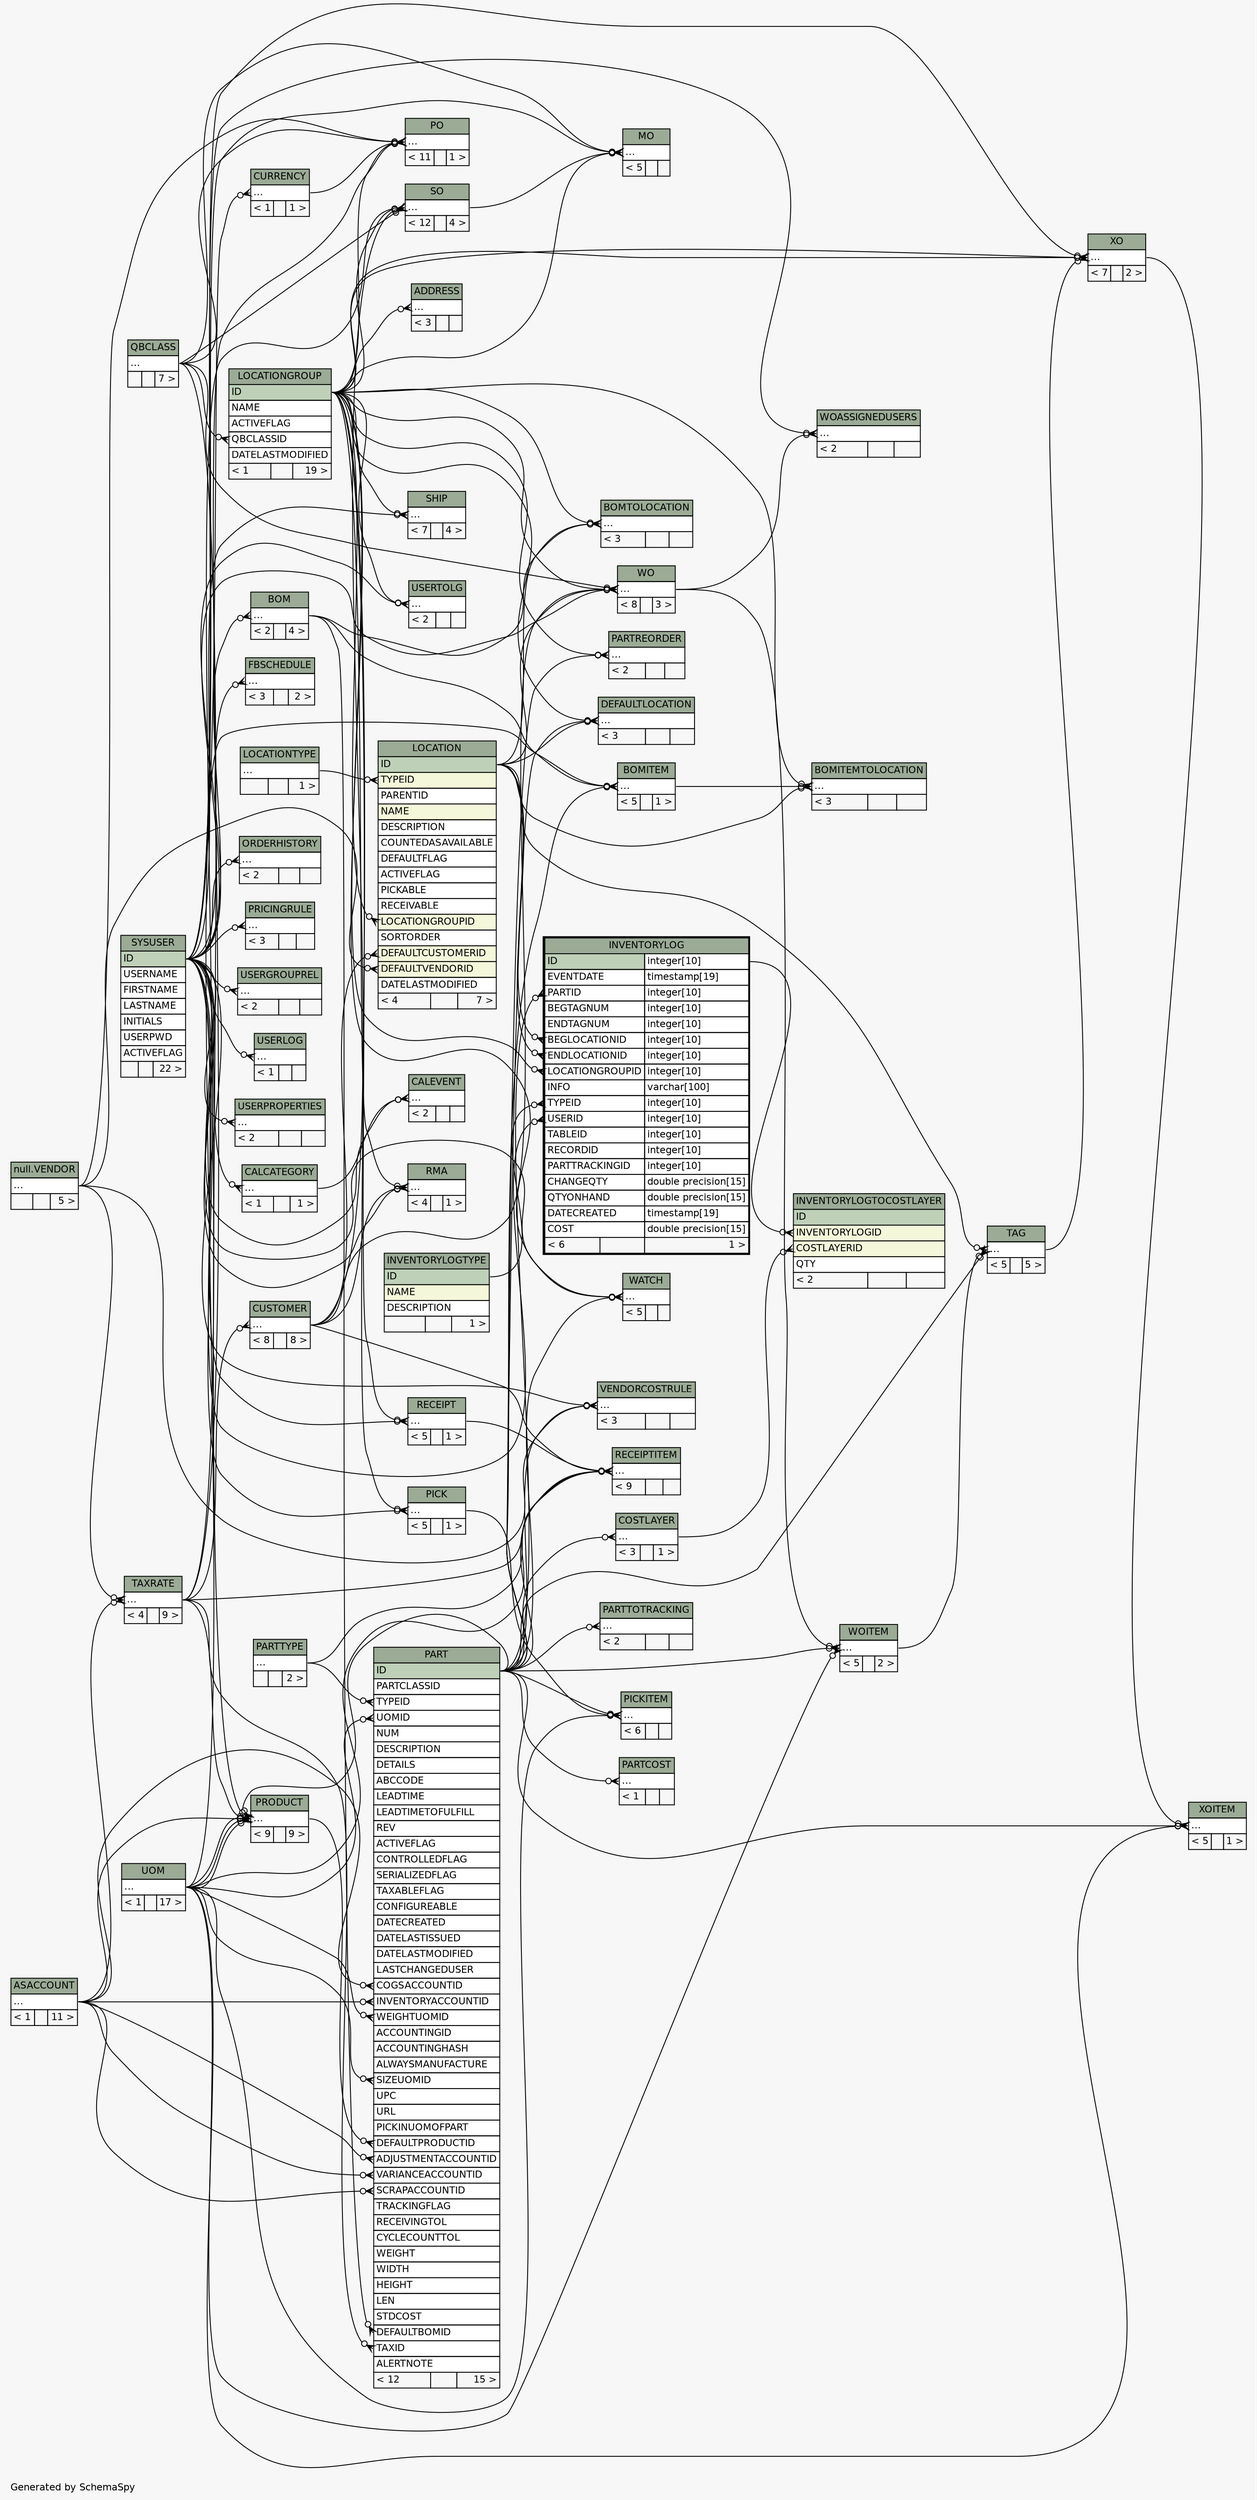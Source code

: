 // dot 2.26.3 on Linux 3.5.0-34-generic
// SchemaSpy rev 590
digraph "twoDegreesRelationshipsDiagram" {
  graph [
    rankdir="RL"
    bgcolor="#f7f7f7"
    label="\nGenerated by SchemaSpy"
    labeljust="l"
    nodesep="0.18"
    ranksep="0.46"
    fontname="Helvetica"
    fontsize="11"
  ];
  node [
    fontname="Helvetica"
    fontsize="11"
    shape="plaintext"
  ];
  edge [
    arrowsize="0.8"
  ];
  "ADDRESS":"elipses":w -> "LOCATIONGROUP":"ID":e [arrowhead=none dir=back arrowtail=crowodot];
  "BOM":"elipses":w -> "SYSUSER":"ID":e [arrowhead=none dir=back arrowtail=crowodot];
  "BOMITEM":"elipses":w -> "BOM":"elipses":e [arrowhead=none dir=back arrowtail=crowodot];
  "BOMITEM":"elipses":w -> "PART":"ID":e [arrowhead=none dir=back arrowtail=crowodot];
  "BOMITEM":"elipses":w -> "UOM":"elipses":e [arrowhead=none dir=back arrowtail=crowodot];
  "BOMITEMTOLOCATION":"elipses":w -> "BOMITEM":"elipses":e [arrowhead=none dir=back arrowtail=crowodot];
  "BOMITEMTOLOCATION":"elipses":w -> "LOCATIONGROUP":"ID":e [arrowhead=none dir=back arrowtail=crowodot];
  "BOMITEMTOLOCATION":"elipses":w -> "LOCATION":"ID":e [arrowhead=none dir=back arrowtail=crowodot];
  "BOMTOLOCATION":"elipses":w -> "BOM":"elipses":e [arrowhead=none dir=back arrowtail=crowodot];
  "BOMTOLOCATION":"elipses":w -> "LOCATIONGROUP":"ID":e [arrowhead=none dir=back arrowtail=crowodot];
  "BOMTOLOCATION":"elipses":w -> "LOCATION":"ID":e [arrowhead=none dir=back arrowtail=crowodot];
  "CALCATEGORY":"elipses":w -> "SYSUSER":"ID":e [arrowhead=none dir=back arrowtail=crowodot];
  "CALEVENT":"elipses":w -> "CALCATEGORY":"elipses":e [arrowhead=none dir=back arrowtail=crowodot];
  "CALEVENT":"elipses":w -> "SYSUSER":"ID":e [arrowhead=none dir=back arrowtail=crowodot];
  "COSTLAYER":"elipses":w -> "PART":"ID":e [arrowhead=none dir=back arrowtail=crowodot];
  "CURRENCY":"elipses":w -> "SYSUSER":"ID":e [arrowhead=none dir=back arrowtail=crowodot];
  "CUSTOMER":"elipses":w -> "TAXRATE":"elipses":e [arrowhead=none dir=back arrowtail=crowodot];
  "DEFAULTLOCATION":"elipses":w -> "LOCATIONGROUP":"ID":e [arrowhead=none dir=back arrowtail=crowodot];
  "DEFAULTLOCATION":"elipses":w -> "LOCATION":"ID":e [arrowhead=none dir=back arrowtail=crowodot];
  "DEFAULTLOCATION":"elipses":w -> "PART":"ID":e [arrowhead=none dir=back arrowtail=crowodot];
  "FBSCHEDULE":"elipses":w -> "SYSUSER":"ID":e [arrowhead=none dir=back arrowtail=crowodot];
  "INVENTORYLOG":"BEGLOCATIONID":w -> "LOCATION":"ID":e [arrowhead=none dir=back arrowtail=crowodot];
  "INVENTORYLOG":"ENDLOCATIONID":w -> "LOCATION":"ID":e [arrowhead=none dir=back arrowtail=crowodot];
  "INVENTORYLOG":"LOCATIONGROUPID":w -> "LOCATIONGROUP":"ID":e [arrowhead=none dir=back arrowtail=crowodot];
  "INVENTORYLOG":"PARTID":w -> "PART":"ID":e [arrowhead=none dir=back arrowtail=crowodot];
  "INVENTORYLOG":"TYPEID":w -> "INVENTORYLOGTYPE":"ID":e [arrowhead=none dir=back arrowtail=crowodot];
  "INVENTORYLOG":"USERID":w -> "SYSUSER":"ID":e [arrowhead=none dir=back arrowtail=crowodot];
  "INVENTORYLOGTOCOSTLAYER":"COSTLAYERID":w -> "COSTLAYER":"elipses":e [arrowhead=none dir=back arrowtail=crowodot];
  "INVENTORYLOGTOCOSTLAYER":"INVENTORYLOGID":w -> "INVENTORYLOG":"ID.type":e [arrowhead=none dir=back arrowtail=crowodot];
  "LOCATION":"DEFAULTCUSTOMERID":w -> "CUSTOMER":"elipses":e [arrowhead=none dir=back arrowtail=crowodot];
  "LOCATION":"DEFAULTVENDORID":w -> "null.VENDOR":"elipses":e [arrowhead=none dir=back arrowtail=crowodot];
  "LOCATION":"LOCATIONGROUPID":w -> "LOCATIONGROUP":"ID":e [arrowhead=none dir=back arrowtail=crowodot];
  "LOCATION":"TYPEID":w -> "LOCATIONTYPE":"elipses":e [arrowhead=none dir=back arrowtail=crowodot];
  "LOCATIONGROUP":"QBCLASSID":w -> "QBCLASS":"elipses":e [arrowhead=none dir=back arrowtail=crowodot];
  "MO":"elipses":w -> "LOCATIONGROUP":"ID":e [arrowhead=none dir=back arrowtail=crowodot];
  "MO":"elipses":w -> "QBCLASS":"elipses":e [arrowhead=none dir=back arrowtail=crowodot];
  "MO":"elipses":w -> "SO":"elipses":e [arrowhead=none dir=back arrowtail=crowodot];
  "MO":"elipses":w -> "SYSUSER":"ID":e [arrowhead=none dir=back arrowtail=crowodot];
  "ORDERHISTORY":"elipses":w -> "SYSUSER":"ID":e [arrowhead=none dir=back arrowtail=crowodot];
  "PART":"ADJUSTMENTACCOUNTID":w -> "ASACCOUNT":"elipses":e [arrowhead=none dir=back arrowtail=crowodot];
  "PART":"COGSACCOUNTID":w -> "ASACCOUNT":"elipses":e [arrowhead=none dir=back arrowtail=crowodot];
  "PART":"DEFAULTBOMID":w -> "BOM":"elipses":e [arrowhead=none dir=back arrowtail=crowodot];
  "PART":"DEFAULTPRODUCTID":w -> "PRODUCT":"elipses":e [arrowhead=none dir=back arrowtail=crowodot];
  "PART":"INVENTORYACCOUNTID":w -> "ASACCOUNT":"elipses":e [arrowhead=none dir=back arrowtail=crowodot];
  "PART":"SCRAPACCOUNTID":w -> "ASACCOUNT":"elipses":e [arrowhead=none dir=back arrowtail=crowodot];
  "PART":"SIZEUOMID":w -> "UOM":"elipses":e [arrowhead=none dir=back arrowtail=crowodot];
  "PART":"TAXID":w -> "TAXRATE":"elipses":e [arrowhead=none dir=back arrowtail=crowodot];
  "PART":"TYPEID":w -> "PARTTYPE":"elipses":e [arrowhead=none dir=back arrowtail=crowodot];
  "PART":"UOMID":w -> "UOM":"elipses":e [arrowhead=none dir=back arrowtail=crowodot];
  "PART":"VARIANCEACCOUNTID":w -> "ASACCOUNT":"elipses":e [arrowhead=none dir=back arrowtail=crowodot];
  "PART":"WEIGHTUOMID":w -> "UOM":"elipses":e [arrowhead=none dir=back arrowtail=crowodot];
  "PARTCOST":"elipses":w -> "PART":"ID":e [arrowhead=none dir=back arrowtail=crowodot];
  "PARTREORDER":"elipses":w -> "LOCATIONGROUP":"ID":e [arrowhead=none dir=back arrowtail=crowodot];
  "PARTREORDER":"elipses":w -> "PART":"ID":e [arrowhead=none dir=back arrowtail=crowodot];
  "PARTTOTRACKING":"elipses":w -> "PART":"ID":e [arrowhead=none dir=back arrowtail=crowodot];
  "PICK":"elipses":w -> "LOCATIONGROUP":"ID":e [arrowhead=none dir=back arrowtail=crowodot];
  "PICK":"elipses":w -> "SYSUSER":"ID":e [arrowhead=none dir=back arrowtail=crowodot];
  "PICKITEM":"elipses":w -> "PART":"ID":e [arrowhead=none dir=back arrowtail=crowodot];
  "PICKITEM":"elipses":w -> "PICK":"elipses":e [arrowhead=none dir=back arrowtail=crowodot];
  "PICKITEM":"elipses":w -> "UOM":"elipses":e [arrowhead=none dir=back arrowtail=crowodot];
  "PO":"elipses":w -> "CURRENCY":"elipses":e [arrowhead=none dir=back arrowtail=crowodot];
  "PO":"elipses":w -> "LOCATIONGROUP":"ID":e [arrowhead=none dir=back arrowtail=crowodot];
  "PO":"elipses":w -> "QBCLASS":"elipses":e [arrowhead=none dir=back arrowtail=crowodot];
  "PO":"elipses":w -> "TAXRATE":"elipses":e [arrowhead=none dir=back arrowtail=crowodot];
  "PO":"elipses":w -> "null.VENDOR":"elipses":e [arrowhead=none dir=back arrowtail=crowodot];
  "PRICINGRULE":"elipses":w -> "SYSUSER":"ID":e [arrowhead=none dir=back arrowtail=crowodot];
  "PRODUCT":"elipses":w -> "ASACCOUNT":"elipses":e [arrowhead=none dir=back arrowtail=crowodot];
  "PRODUCT":"elipses":w -> "PART":"ID":e [arrowhead=none dir=back arrowtail=crowodot];
  "PRODUCT":"elipses":w -> "QBCLASS":"elipses":e [arrowhead=none dir=back arrowtail=crowodot];
  "PRODUCT":"elipses":w -> "UOM":"elipses":e [arrowhead=none dir=back arrowtail=crowodot];
  "PRODUCT":"elipses":w -> "TAXRATE":"elipses":e [arrowhead=none dir=back arrowtail=crowodot];
  "PRODUCT":"elipses":w -> "UOM":"elipses":e [arrowhead=none dir=back arrowtail=crowodot];
  "PRODUCT":"elipses":w -> "UOM":"elipses":e [arrowhead=none dir=back arrowtail=crowodot];
  "RECEIPT":"elipses":w -> "LOCATIONGROUP":"ID":e [arrowhead=none dir=back arrowtail=crowodot];
  "RECEIPT":"elipses":w -> "SYSUSER":"ID":e [arrowhead=none dir=back arrowtail=crowodot];
  "RECEIPTITEM":"elipses":w -> "CUSTOMER":"elipses":e [arrowhead=none dir=back arrowtail=crowodot];
  "RECEIPTITEM":"elipses":w -> "PART":"ID":e [arrowhead=none dir=back arrowtail=crowodot];
  "RECEIPTITEM":"elipses":w -> "PARTTYPE":"elipses":e [arrowhead=none dir=back arrowtail=crowodot];
  "RECEIPTITEM":"elipses":w -> "RECEIPT":"elipses":e [arrowhead=none dir=back arrowtail=crowodot];
  "RECEIPTITEM":"elipses":w -> "TAXRATE":"elipses":e [arrowhead=none dir=back arrowtail=crowodot];
  "RECEIPTITEM":"elipses":w -> "UOM":"elipses":e [arrowhead=none dir=back arrowtail=crowodot];
  "RMA":"elipses":w -> "CUSTOMER":"elipses":e [arrowhead=none dir=back arrowtail=crowodot];
  "RMA":"elipses":w -> "LOCATIONGROUP":"ID":e [arrowhead=none dir=back arrowtail=crowodot];
  "RMA":"elipses":w -> "SYSUSER":"ID":e [arrowhead=none dir=back arrowtail=crowodot];
  "SHIP":"elipses":w -> "LOCATIONGROUP":"ID":e [arrowhead=none dir=back arrowtail=crowodot];
  "SHIP":"elipses":w -> "SYSUSER":"ID":e [arrowhead=none dir=back arrowtail=crowodot];
  "SO":"elipses":w -> "CUSTOMER":"elipses":e [arrowhead=none dir=back arrowtail=crowodot];
  "SO":"elipses":w -> "LOCATIONGROUP":"ID":e [arrowhead=none dir=back arrowtail=crowodot];
  "SO":"elipses":w -> "QBCLASS":"elipses":e [arrowhead=none dir=back arrowtail=crowodot];
  "SO":"elipses":w -> "TAXRATE":"elipses":e [arrowhead=none dir=back arrowtail=crowodot];
  "TAG":"elipses":w -> "LOCATION":"ID":e [arrowhead=none dir=back arrowtail=crowodot];
  "TAG":"elipses":w -> "PART":"ID":e [arrowhead=none dir=back arrowtail=crowodot];
  "TAG":"elipses":w -> "WOITEM":"elipses":e [arrowhead=none dir=back arrowtail=crowodot];
  "TAXRATE":"elipses":w -> "ASACCOUNT":"elipses":e [arrowhead=none dir=back arrowtail=crowodot];
  "TAXRATE":"elipses":w -> "null.VENDOR":"elipses":e [arrowhead=none dir=back arrowtail=crowodot];
  "USERGROUPREL":"elipses":w -> "SYSUSER":"ID":e [arrowhead=none dir=back arrowtail=crowodot];
  "USERLOG":"elipses":w -> "SYSUSER":"ID":e [arrowhead=none dir=back arrowtail=crowodot];
  "USERPROPERTIES":"elipses":w -> "SYSUSER":"ID":e [arrowhead=none dir=back arrowtail=crowodot];
  "USERTOLG":"elipses":w -> "LOCATIONGROUP":"ID":e [arrowhead=none dir=back arrowtail=crowodot];
  "USERTOLG":"elipses":w -> "SYSUSER":"ID":e [arrowhead=none dir=back arrowtail=crowodot];
  "VENDORCOSTRULE":"elipses":w -> "PART":"ID":e [arrowhead=none dir=back arrowtail=crowodot];
  "VENDORCOSTRULE":"elipses":w -> "SYSUSER":"ID":e [arrowhead=none dir=back arrowtail=crowodot];
  "VENDORCOSTRULE":"elipses":w -> "null.VENDOR":"elipses":e [arrowhead=none dir=back arrowtail=crowodot];
  "WATCH":"elipses":w -> "PART":"ID":e [arrowhead=none dir=back arrowtail=crowodot];
  "WATCH":"elipses":w -> "LOCATIONGROUP":"ID":e [arrowhead=none dir=back arrowtail=crowodot];
  "WATCH":"elipses":w -> "SYSUSER":"ID":e [arrowhead=none dir=back arrowtail=crowodot];
  "WO":"elipses":w -> "CUSTOMER":"elipses":e [arrowhead=none dir=back arrowtail=crowodot];
  "WO":"elipses":w -> "LOCATIONGROUP":"ID":e [arrowhead=none dir=back arrowtail=crowodot];
  "WO":"elipses":w -> "LOCATION":"ID":e [arrowhead=none dir=back arrowtail=crowodot];
  "WO":"elipses":w -> "QBCLASS":"elipses":e [arrowhead=none dir=back arrowtail=crowodot];
  "WO":"elipses":w -> "SYSUSER":"ID":e [arrowhead=none dir=back arrowtail=crowodot];
  "WOASSIGNEDUSERS":"elipses":w -> "SYSUSER":"ID":e [arrowhead=none dir=back arrowtail=crowodot];
  "WOASSIGNEDUSERS":"elipses":w -> "WO":"elipses":e [arrowhead=none dir=back arrowtail=crowodot];
  "WOITEM":"elipses":w -> "PART":"ID":e [arrowhead=none dir=back arrowtail=crowodot];
  "WOITEM":"elipses":w -> "UOM":"elipses":e [arrowhead=none dir=back arrowtail=crowodot];
  "WOITEM":"elipses":w -> "WO":"elipses":e [arrowhead=none dir=back arrowtail=crowodot];
  "XO":"elipses":w -> "LOCATIONGROUP":"ID":e [arrowhead=none dir=back arrowtail=crowodot];
  "XO":"elipses":w -> "TAG":"elipses":e [arrowhead=none dir=back arrowtail=crowodot];
  "XO":"elipses":w -> "LOCATIONGROUP":"ID":e [arrowhead=none dir=back arrowtail=crowodot];
  "XO":"elipses":w -> "SYSUSER":"ID":e [arrowhead=none dir=back arrowtail=crowodot];
  "XOITEM":"elipses":w -> "PART":"ID":e [arrowhead=none dir=back arrowtail=crowodot];
  "XOITEM":"elipses":w -> "UOM":"elipses":e [arrowhead=none dir=back arrowtail=crowodot];
  "XOITEM":"elipses":w -> "XO":"elipses":e [arrowhead=none dir=back arrowtail=crowodot];
  "ADDRESS" [
    label=<
    <TABLE BORDER="0" CELLBORDER="1" CELLSPACING="0" BGCOLOR="#ffffff">
      <TR><TD COLSPAN="3" BGCOLOR="#9bab96" ALIGN="CENTER">ADDRESS</TD></TR>
      <TR><TD PORT="elipses" COLSPAN="3" ALIGN="LEFT">...</TD></TR>
      <TR><TD ALIGN="LEFT" BGCOLOR="#f7f7f7">&lt; 3</TD><TD ALIGN="RIGHT" BGCOLOR="#f7f7f7">  </TD><TD ALIGN="RIGHT" BGCOLOR="#f7f7f7">  </TD></TR>
    </TABLE>>
    URL="ADDRESS.html"
    tooltip="ADDRESS"
  ];
  "ASACCOUNT" [
    label=<
    <TABLE BORDER="0" CELLBORDER="1" CELLSPACING="0" BGCOLOR="#ffffff">
      <TR><TD COLSPAN="3" BGCOLOR="#9bab96" ALIGN="CENTER">ASACCOUNT</TD></TR>
      <TR><TD PORT="elipses" COLSPAN="3" ALIGN="LEFT">...</TD></TR>
      <TR><TD ALIGN="LEFT" BGCOLOR="#f7f7f7">&lt; 1</TD><TD ALIGN="RIGHT" BGCOLOR="#f7f7f7">  </TD><TD ALIGN="RIGHT" BGCOLOR="#f7f7f7">11 &gt;</TD></TR>
    </TABLE>>
    URL="ASACCOUNT.html"
    tooltip="ASACCOUNT"
  ];
  "BOM" [
    label=<
    <TABLE BORDER="0" CELLBORDER="1" CELLSPACING="0" BGCOLOR="#ffffff">
      <TR><TD COLSPAN="3" BGCOLOR="#9bab96" ALIGN="CENTER">BOM</TD></TR>
      <TR><TD PORT="elipses" COLSPAN="3" ALIGN="LEFT">...</TD></TR>
      <TR><TD ALIGN="LEFT" BGCOLOR="#f7f7f7">&lt; 2</TD><TD ALIGN="RIGHT" BGCOLOR="#f7f7f7">  </TD><TD ALIGN="RIGHT" BGCOLOR="#f7f7f7">4 &gt;</TD></TR>
    </TABLE>>
    URL="BOM.html"
    tooltip="BOM"
  ];
  "BOMITEM" [
    label=<
    <TABLE BORDER="0" CELLBORDER="1" CELLSPACING="0" BGCOLOR="#ffffff">
      <TR><TD COLSPAN="3" BGCOLOR="#9bab96" ALIGN="CENTER">BOMITEM</TD></TR>
      <TR><TD PORT="elipses" COLSPAN="3" ALIGN="LEFT">...</TD></TR>
      <TR><TD ALIGN="LEFT" BGCOLOR="#f7f7f7">&lt; 5</TD><TD ALIGN="RIGHT" BGCOLOR="#f7f7f7">  </TD><TD ALIGN="RIGHT" BGCOLOR="#f7f7f7">1 &gt;</TD></TR>
    </TABLE>>
    URL="BOMITEM.html"
    tooltip="BOMITEM"
  ];
  "BOMITEMTOLOCATION" [
    label=<
    <TABLE BORDER="0" CELLBORDER="1" CELLSPACING="0" BGCOLOR="#ffffff">
      <TR><TD COLSPAN="3" BGCOLOR="#9bab96" ALIGN="CENTER">BOMITEMTOLOCATION</TD></TR>
      <TR><TD PORT="elipses" COLSPAN="3" ALIGN="LEFT">...</TD></TR>
      <TR><TD ALIGN="LEFT" BGCOLOR="#f7f7f7">&lt; 3</TD><TD ALIGN="RIGHT" BGCOLOR="#f7f7f7">  </TD><TD ALIGN="RIGHT" BGCOLOR="#f7f7f7">  </TD></TR>
    </TABLE>>
    URL="BOMITEMTOLOCATION.html"
    tooltip="BOMITEMTOLOCATION"
  ];
  "BOMTOLOCATION" [
    label=<
    <TABLE BORDER="0" CELLBORDER="1" CELLSPACING="0" BGCOLOR="#ffffff">
      <TR><TD COLSPAN="3" BGCOLOR="#9bab96" ALIGN="CENTER">BOMTOLOCATION</TD></TR>
      <TR><TD PORT="elipses" COLSPAN="3" ALIGN="LEFT">...</TD></TR>
      <TR><TD ALIGN="LEFT" BGCOLOR="#f7f7f7">&lt; 3</TD><TD ALIGN="RIGHT" BGCOLOR="#f7f7f7">  </TD><TD ALIGN="RIGHT" BGCOLOR="#f7f7f7">  </TD></TR>
    </TABLE>>
    URL="BOMTOLOCATION.html"
    tooltip="BOMTOLOCATION"
  ];
  "CALCATEGORY" [
    label=<
    <TABLE BORDER="0" CELLBORDER="1" CELLSPACING="0" BGCOLOR="#ffffff">
      <TR><TD COLSPAN="3" BGCOLOR="#9bab96" ALIGN="CENTER">CALCATEGORY</TD></TR>
      <TR><TD PORT="elipses" COLSPAN="3" ALIGN="LEFT">...</TD></TR>
      <TR><TD ALIGN="LEFT" BGCOLOR="#f7f7f7">&lt; 1</TD><TD ALIGN="RIGHT" BGCOLOR="#f7f7f7">  </TD><TD ALIGN="RIGHT" BGCOLOR="#f7f7f7">1 &gt;</TD></TR>
    </TABLE>>
    URL="CALCATEGORY.html"
    tooltip="CALCATEGORY"
  ];
  "CALEVENT" [
    label=<
    <TABLE BORDER="0" CELLBORDER="1" CELLSPACING="0" BGCOLOR="#ffffff">
      <TR><TD COLSPAN="3" BGCOLOR="#9bab96" ALIGN="CENTER">CALEVENT</TD></TR>
      <TR><TD PORT="elipses" COLSPAN="3" ALIGN="LEFT">...</TD></TR>
      <TR><TD ALIGN="LEFT" BGCOLOR="#f7f7f7">&lt; 2</TD><TD ALIGN="RIGHT" BGCOLOR="#f7f7f7">  </TD><TD ALIGN="RIGHT" BGCOLOR="#f7f7f7">  </TD></TR>
    </TABLE>>
    URL="CALEVENT.html"
    tooltip="CALEVENT"
  ];
  "COSTLAYER" [
    label=<
    <TABLE BORDER="0" CELLBORDER="1" CELLSPACING="0" BGCOLOR="#ffffff">
      <TR><TD COLSPAN="3" BGCOLOR="#9bab96" ALIGN="CENTER">COSTLAYER</TD></TR>
      <TR><TD PORT="elipses" COLSPAN="3" ALIGN="LEFT">...</TD></TR>
      <TR><TD ALIGN="LEFT" BGCOLOR="#f7f7f7">&lt; 3</TD><TD ALIGN="RIGHT" BGCOLOR="#f7f7f7">  </TD><TD ALIGN="RIGHT" BGCOLOR="#f7f7f7">1 &gt;</TD></TR>
    </TABLE>>
    URL="COSTLAYER.html"
    tooltip="COSTLAYER"
  ];
  "CURRENCY" [
    label=<
    <TABLE BORDER="0" CELLBORDER="1" CELLSPACING="0" BGCOLOR="#ffffff">
      <TR><TD COLSPAN="3" BGCOLOR="#9bab96" ALIGN="CENTER">CURRENCY</TD></TR>
      <TR><TD PORT="elipses" COLSPAN="3" ALIGN="LEFT">...</TD></TR>
      <TR><TD ALIGN="LEFT" BGCOLOR="#f7f7f7">&lt; 1</TD><TD ALIGN="RIGHT" BGCOLOR="#f7f7f7">  </TD><TD ALIGN="RIGHT" BGCOLOR="#f7f7f7">1 &gt;</TD></TR>
    </TABLE>>
    URL="CURRENCY.html"
    tooltip="CURRENCY"
  ];
  "CUSTOMER" [
    label=<
    <TABLE BORDER="0" CELLBORDER="1" CELLSPACING="0" BGCOLOR="#ffffff">
      <TR><TD COLSPAN="3" BGCOLOR="#9bab96" ALIGN="CENTER">CUSTOMER</TD></TR>
      <TR><TD PORT="elipses" COLSPAN="3" ALIGN="LEFT">...</TD></TR>
      <TR><TD ALIGN="LEFT" BGCOLOR="#f7f7f7">&lt; 8</TD><TD ALIGN="RIGHT" BGCOLOR="#f7f7f7">  </TD><TD ALIGN="RIGHT" BGCOLOR="#f7f7f7">8 &gt;</TD></TR>
    </TABLE>>
    URL="CUSTOMER.html"
    tooltip="CUSTOMER"
  ];
  "DEFAULTLOCATION" [
    label=<
    <TABLE BORDER="0" CELLBORDER="1" CELLSPACING="0" BGCOLOR="#ffffff">
      <TR><TD COLSPAN="3" BGCOLOR="#9bab96" ALIGN="CENTER">DEFAULTLOCATION</TD></TR>
      <TR><TD PORT="elipses" COLSPAN="3" ALIGN="LEFT">...</TD></TR>
      <TR><TD ALIGN="LEFT" BGCOLOR="#f7f7f7">&lt; 3</TD><TD ALIGN="RIGHT" BGCOLOR="#f7f7f7">  </TD><TD ALIGN="RIGHT" BGCOLOR="#f7f7f7">  </TD></TR>
    </TABLE>>
    URL="DEFAULTLOCATION.html"
    tooltip="DEFAULTLOCATION"
  ];
  "FBSCHEDULE" [
    label=<
    <TABLE BORDER="0" CELLBORDER="1" CELLSPACING="0" BGCOLOR="#ffffff">
      <TR><TD COLSPAN="3" BGCOLOR="#9bab96" ALIGN="CENTER">FBSCHEDULE</TD></TR>
      <TR><TD PORT="elipses" COLSPAN="3" ALIGN="LEFT">...</TD></TR>
      <TR><TD ALIGN="LEFT" BGCOLOR="#f7f7f7">&lt; 3</TD><TD ALIGN="RIGHT" BGCOLOR="#f7f7f7">  </TD><TD ALIGN="RIGHT" BGCOLOR="#f7f7f7">2 &gt;</TD></TR>
    </TABLE>>
    URL="FBSCHEDULE.html"
    tooltip="FBSCHEDULE"
  ];
  "INVENTORYLOG" [
    label=<
    <TABLE BORDER="2" CELLBORDER="1" CELLSPACING="0" BGCOLOR="#ffffff">
      <TR><TD COLSPAN="3" BGCOLOR="#9bab96" ALIGN="CENTER">INVENTORYLOG</TD></TR>
      <TR><TD PORT="ID" COLSPAN="2" BGCOLOR="#bed1b8" ALIGN="LEFT">ID</TD><TD PORT="ID.type" ALIGN="LEFT">integer[10]</TD></TR>
      <TR><TD PORT="EVENTDATE" COLSPAN="2" ALIGN="LEFT">EVENTDATE</TD><TD PORT="EVENTDATE.type" ALIGN="LEFT">timestamp[19]</TD></TR>
      <TR><TD PORT="PARTID" COLSPAN="2" ALIGN="LEFT">PARTID</TD><TD PORT="PARTID.type" ALIGN="LEFT">integer[10]</TD></TR>
      <TR><TD PORT="BEGTAGNUM" COLSPAN="2" ALIGN="LEFT">BEGTAGNUM</TD><TD PORT="BEGTAGNUM.type" ALIGN="LEFT">integer[10]</TD></TR>
      <TR><TD PORT="ENDTAGNUM" COLSPAN="2" ALIGN="LEFT">ENDTAGNUM</TD><TD PORT="ENDTAGNUM.type" ALIGN="LEFT">integer[10]</TD></TR>
      <TR><TD PORT="BEGLOCATIONID" COLSPAN="2" ALIGN="LEFT">BEGLOCATIONID</TD><TD PORT="BEGLOCATIONID.type" ALIGN="LEFT">integer[10]</TD></TR>
      <TR><TD PORT="ENDLOCATIONID" COLSPAN="2" ALIGN="LEFT">ENDLOCATIONID</TD><TD PORT="ENDLOCATIONID.type" ALIGN="LEFT">integer[10]</TD></TR>
      <TR><TD PORT="LOCATIONGROUPID" COLSPAN="2" ALIGN="LEFT">LOCATIONGROUPID</TD><TD PORT="LOCATIONGROUPID.type" ALIGN="LEFT">integer[10]</TD></TR>
      <TR><TD PORT="INFO" COLSPAN="2" ALIGN="LEFT">INFO</TD><TD PORT="INFO.type" ALIGN="LEFT">varchar[100]</TD></TR>
      <TR><TD PORT="TYPEID" COLSPAN="2" ALIGN="LEFT">TYPEID</TD><TD PORT="TYPEID.type" ALIGN="LEFT">integer[10]</TD></TR>
      <TR><TD PORT="USERID" COLSPAN="2" ALIGN="LEFT">USERID</TD><TD PORT="USERID.type" ALIGN="LEFT">integer[10]</TD></TR>
      <TR><TD PORT="TABLEID" COLSPAN="2" ALIGN="LEFT">TABLEID</TD><TD PORT="TABLEID.type" ALIGN="LEFT">integer[10]</TD></TR>
      <TR><TD PORT="RECORDID" COLSPAN="2" ALIGN="LEFT">RECORDID</TD><TD PORT="RECORDID.type" ALIGN="LEFT">integer[10]</TD></TR>
      <TR><TD PORT="PARTTRACKINGID" COLSPAN="2" ALIGN="LEFT">PARTTRACKINGID</TD><TD PORT="PARTTRACKINGID.type" ALIGN="LEFT">integer[10]</TD></TR>
      <TR><TD PORT="CHANGEQTY" COLSPAN="2" ALIGN="LEFT">CHANGEQTY</TD><TD PORT="CHANGEQTY.type" ALIGN="LEFT">double precision[15]</TD></TR>
      <TR><TD PORT="QTYONHAND" COLSPAN="2" ALIGN="LEFT">QTYONHAND</TD><TD PORT="QTYONHAND.type" ALIGN="LEFT">double precision[15]</TD></TR>
      <TR><TD PORT="DATECREATED" COLSPAN="2" ALIGN="LEFT">DATECREATED</TD><TD PORT="DATECREATED.type" ALIGN="LEFT">timestamp[19]</TD></TR>
      <TR><TD PORT="COST" COLSPAN="2" ALIGN="LEFT">COST</TD><TD PORT="COST.type" ALIGN="LEFT">double precision[15]</TD></TR>
      <TR><TD ALIGN="LEFT" BGCOLOR="#f7f7f7">&lt; 6</TD><TD ALIGN="RIGHT" BGCOLOR="#f7f7f7">  </TD><TD ALIGN="RIGHT" BGCOLOR="#f7f7f7">1 &gt;</TD></TR>
    </TABLE>>
    URL="INVENTORYLOG.html"
    tooltip="INVENTORYLOG"
  ];
  "INVENTORYLOGTOCOSTLAYER" [
    label=<
    <TABLE BORDER="0" CELLBORDER="1" CELLSPACING="0" BGCOLOR="#ffffff">
      <TR><TD COLSPAN="3" BGCOLOR="#9bab96" ALIGN="CENTER">INVENTORYLOGTOCOSTLAYER</TD></TR>
      <TR><TD PORT="ID" COLSPAN="3" BGCOLOR="#bed1b8" ALIGN="LEFT">ID</TD></TR>
      <TR><TD PORT="INVENTORYLOGID" COLSPAN="3" BGCOLOR="#f4f7da" ALIGN="LEFT">INVENTORYLOGID</TD></TR>
      <TR><TD PORT="COSTLAYERID" COLSPAN="3" BGCOLOR="#f4f7da" ALIGN="LEFT">COSTLAYERID</TD></TR>
      <TR><TD PORT="QTY" COLSPAN="3" ALIGN="LEFT">QTY</TD></TR>
      <TR><TD ALIGN="LEFT" BGCOLOR="#f7f7f7">&lt; 2</TD><TD ALIGN="RIGHT" BGCOLOR="#f7f7f7">  </TD><TD ALIGN="RIGHT" BGCOLOR="#f7f7f7">  </TD></TR>
    </TABLE>>
    URL="INVENTORYLOGTOCOSTLAYER.html"
    tooltip="INVENTORYLOGTOCOSTLAYER"
  ];
  "INVENTORYLOGTYPE" [
    label=<
    <TABLE BORDER="0" CELLBORDER="1" CELLSPACING="0" BGCOLOR="#ffffff">
      <TR><TD COLSPAN="3" BGCOLOR="#9bab96" ALIGN="CENTER">INVENTORYLOGTYPE</TD></TR>
      <TR><TD PORT="ID" COLSPAN="3" BGCOLOR="#bed1b8" ALIGN="LEFT">ID</TD></TR>
      <TR><TD PORT="NAME" COLSPAN="3" BGCOLOR="#f4f7da" ALIGN="LEFT">NAME</TD></TR>
      <TR><TD PORT="DESCRIPTION" COLSPAN="3" ALIGN="LEFT">DESCRIPTION</TD></TR>
      <TR><TD ALIGN="LEFT" BGCOLOR="#f7f7f7">  </TD><TD ALIGN="RIGHT" BGCOLOR="#f7f7f7">  </TD><TD ALIGN="RIGHT" BGCOLOR="#f7f7f7">1 &gt;</TD></TR>
    </TABLE>>
    URL="INVENTORYLOGTYPE.html"
    tooltip="INVENTORYLOGTYPE"
  ];
  "LOCATION" [
    label=<
    <TABLE BORDER="0" CELLBORDER="1" CELLSPACING="0" BGCOLOR="#ffffff">
      <TR><TD COLSPAN="3" BGCOLOR="#9bab96" ALIGN="CENTER">LOCATION</TD></TR>
      <TR><TD PORT="ID" COLSPAN="3" BGCOLOR="#bed1b8" ALIGN="LEFT">ID</TD></TR>
      <TR><TD PORT="TYPEID" COLSPAN="3" BGCOLOR="#f4f7da" ALIGN="LEFT">TYPEID</TD></TR>
      <TR><TD PORT="PARENTID" COLSPAN="3" ALIGN="LEFT">PARENTID</TD></TR>
      <TR><TD PORT="NAME" COLSPAN="3" BGCOLOR="#f4f7da" ALIGN="LEFT">NAME</TD></TR>
      <TR><TD PORT="DESCRIPTION" COLSPAN="3" ALIGN="LEFT">DESCRIPTION</TD></TR>
      <TR><TD PORT="COUNTEDASAVAILABLE" COLSPAN="3" ALIGN="LEFT">COUNTEDASAVAILABLE</TD></TR>
      <TR><TD PORT="DEFAULTFLAG" COLSPAN="3" ALIGN="LEFT">DEFAULTFLAG</TD></TR>
      <TR><TD PORT="ACTIVEFLAG" COLSPAN="3" ALIGN="LEFT">ACTIVEFLAG</TD></TR>
      <TR><TD PORT="PICKABLE" COLSPAN="3" ALIGN="LEFT">PICKABLE</TD></TR>
      <TR><TD PORT="RECEIVABLE" COLSPAN="3" ALIGN="LEFT">RECEIVABLE</TD></TR>
      <TR><TD PORT="LOCATIONGROUPID" COLSPAN="3" BGCOLOR="#f4f7da" ALIGN="LEFT">LOCATIONGROUPID</TD></TR>
      <TR><TD PORT="SORTORDER" COLSPAN="3" ALIGN="LEFT">SORTORDER</TD></TR>
      <TR><TD PORT="DEFAULTCUSTOMERID" COLSPAN="3" BGCOLOR="#f4f7da" ALIGN="LEFT">DEFAULTCUSTOMERID</TD></TR>
      <TR><TD PORT="DEFAULTVENDORID" COLSPAN="3" BGCOLOR="#f4f7da" ALIGN="LEFT">DEFAULTVENDORID</TD></TR>
      <TR><TD PORT="DATELASTMODIFIED" COLSPAN="3" ALIGN="LEFT">DATELASTMODIFIED</TD></TR>
      <TR><TD ALIGN="LEFT" BGCOLOR="#f7f7f7">&lt; 4</TD><TD ALIGN="RIGHT" BGCOLOR="#f7f7f7">  </TD><TD ALIGN="RIGHT" BGCOLOR="#f7f7f7">7 &gt;</TD></TR>
    </TABLE>>
    URL="LOCATION.html"
    tooltip="LOCATION"
  ];
  "LOCATIONGROUP" [
    label=<
    <TABLE BORDER="0" CELLBORDER="1" CELLSPACING="0" BGCOLOR="#ffffff">
      <TR><TD COLSPAN="3" BGCOLOR="#9bab96" ALIGN="CENTER">LOCATIONGROUP</TD></TR>
      <TR><TD PORT="ID" COLSPAN="3" BGCOLOR="#bed1b8" ALIGN="LEFT">ID</TD></TR>
      <TR><TD PORT="NAME" COLSPAN="3" ALIGN="LEFT">NAME</TD></TR>
      <TR><TD PORT="ACTIVEFLAG" COLSPAN="3" ALIGN="LEFT">ACTIVEFLAG</TD></TR>
      <TR><TD PORT="QBCLASSID" COLSPAN="3" ALIGN="LEFT">QBCLASSID</TD></TR>
      <TR><TD PORT="DATELASTMODIFIED" COLSPAN="3" ALIGN="LEFT">DATELASTMODIFIED</TD></TR>
      <TR><TD ALIGN="LEFT" BGCOLOR="#f7f7f7">&lt; 1</TD><TD ALIGN="RIGHT" BGCOLOR="#f7f7f7">  </TD><TD ALIGN="RIGHT" BGCOLOR="#f7f7f7">19 &gt;</TD></TR>
    </TABLE>>
    URL="LOCATIONGROUP.html"
    tooltip="LOCATIONGROUP"
  ];
  "LOCATIONTYPE" [
    label=<
    <TABLE BORDER="0" CELLBORDER="1" CELLSPACING="0" BGCOLOR="#ffffff">
      <TR><TD COLSPAN="3" BGCOLOR="#9bab96" ALIGN="CENTER">LOCATIONTYPE</TD></TR>
      <TR><TD PORT="elipses" COLSPAN="3" ALIGN="LEFT">...</TD></TR>
      <TR><TD ALIGN="LEFT" BGCOLOR="#f7f7f7">  </TD><TD ALIGN="RIGHT" BGCOLOR="#f7f7f7">  </TD><TD ALIGN="RIGHT" BGCOLOR="#f7f7f7">1 &gt;</TD></TR>
    </TABLE>>
    URL="LOCATIONTYPE.html"
    tooltip="LOCATIONTYPE"
  ];
  "MO" [
    label=<
    <TABLE BORDER="0" CELLBORDER="1" CELLSPACING="0" BGCOLOR="#ffffff">
      <TR><TD COLSPAN="3" BGCOLOR="#9bab96" ALIGN="CENTER">MO</TD></TR>
      <TR><TD PORT="elipses" COLSPAN="3" ALIGN="LEFT">...</TD></TR>
      <TR><TD ALIGN="LEFT" BGCOLOR="#f7f7f7">&lt; 5</TD><TD ALIGN="RIGHT" BGCOLOR="#f7f7f7">  </TD><TD ALIGN="RIGHT" BGCOLOR="#f7f7f7">  </TD></TR>
    </TABLE>>
    URL="MO.html"
    tooltip="MO"
  ];
  "ORDERHISTORY" [
    label=<
    <TABLE BORDER="0" CELLBORDER="1" CELLSPACING="0" BGCOLOR="#ffffff">
      <TR><TD COLSPAN="3" BGCOLOR="#9bab96" ALIGN="CENTER">ORDERHISTORY</TD></TR>
      <TR><TD PORT="elipses" COLSPAN="3" ALIGN="LEFT">...</TD></TR>
      <TR><TD ALIGN="LEFT" BGCOLOR="#f7f7f7">&lt; 2</TD><TD ALIGN="RIGHT" BGCOLOR="#f7f7f7">  </TD><TD ALIGN="RIGHT" BGCOLOR="#f7f7f7">  </TD></TR>
    </TABLE>>
    URL="ORDERHISTORY.html"
    tooltip="ORDERHISTORY"
  ];
  "PART" [
    label=<
    <TABLE BORDER="0" CELLBORDER="1" CELLSPACING="0" BGCOLOR="#ffffff">
      <TR><TD COLSPAN="3" BGCOLOR="#9bab96" ALIGN="CENTER">PART</TD></TR>
      <TR><TD PORT="ID" COLSPAN="3" BGCOLOR="#bed1b8" ALIGN="LEFT">ID</TD></TR>
      <TR><TD PORT="PARTCLASSID" COLSPAN="3" ALIGN="LEFT">PARTCLASSID</TD></TR>
      <TR><TD PORT="TYPEID" COLSPAN="3" ALIGN="LEFT">TYPEID</TD></TR>
      <TR><TD PORT="UOMID" COLSPAN="3" ALIGN="LEFT">UOMID</TD></TR>
      <TR><TD PORT="NUM" COLSPAN="3" ALIGN="LEFT">NUM</TD></TR>
      <TR><TD PORT="DESCRIPTION" COLSPAN="3" ALIGN="LEFT">DESCRIPTION</TD></TR>
      <TR><TD PORT="DETAILS" COLSPAN="3" ALIGN="LEFT">DETAILS</TD></TR>
      <TR><TD PORT="ABCCODE" COLSPAN="3" ALIGN="LEFT">ABCCODE</TD></TR>
      <TR><TD PORT="LEADTIME" COLSPAN="3" ALIGN="LEFT">LEADTIME</TD></TR>
      <TR><TD PORT="LEADTIMETOFULFILL" COLSPAN="3" ALIGN="LEFT">LEADTIMETOFULFILL</TD></TR>
      <TR><TD PORT="REV" COLSPAN="3" ALIGN="LEFT">REV</TD></TR>
      <TR><TD PORT="ACTIVEFLAG" COLSPAN="3" ALIGN="LEFT">ACTIVEFLAG</TD></TR>
      <TR><TD PORT="CONTROLLEDFLAG" COLSPAN="3" ALIGN="LEFT">CONTROLLEDFLAG</TD></TR>
      <TR><TD PORT="SERIALIZEDFLAG" COLSPAN="3" ALIGN="LEFT">SERIALIZEDFLAG</TD></TR>
      <TR><TD PORT="TAXABLEFLAG" COLSPAN="3" ALIGN="LEFT">TAXABLEFLAG</TD></TR>
      <TR><TD PORT="CONFIGUREABLE" COLSPAN="3" ALIGN="LEFT">CONFIGUREABLE</TD></TR>
      <TR><TD PORT="DATECREATED" COLSPAN="3" ALIGN="LEFT">DATECREATED</TD></TR>
      <TR><TD PORT="DATELASTISSUED" COLSPAN="3" ALIGN="LEFT">DATELASTISSUED</TD></TR>
      <TR><TD PORT="DATELASTMODIFIED" COLSPAN="3" ALIGN="LEFT">DATELASTMODIFIED</TD></TR>
      <TR><TD PORT="LASTCHANGEDUSER" COLSPAN="3" ALIGN="LEFT">LASTCHANGEDUSER</TD></TR>
      <TR><TD PORT="COGSACCOUNTID" COLSPAN="3" ALIGN="LEFT">COGSACCOUNTID</TD></TR>
      <TR><TD PORT="INVENTORYACCOUNTID" COLSPAN="3" ALIGN="LEFT">INVENTORYACCOUNTID</TD></TR>
      <TR><TD PORT="WEIGHTUOMID" COLSPAN="3" ALIGN="LEFT">WEIGHTUOMID</TD></TR>
      <TR><TD PORT="ACCOUNTINGID" COLSPAN="3" ALIGN="LEFT">ACCOUNTINGID</TD></TR>
      <TR><TD PORT="ACCOUNTINGHASH" COLSPAN="3" ALIGN="LEFT">ACCOUNTINGHASH</TD></TR>
      <TR><TD PORT="ALWAYSMANUFACTURE" COLSPAN="3" ALIGN="LEFT">ALWAYSMANUFACTURE</TD></TR>
      <TR><TD PORT="SIZEUOMID" COLSPAN="3" ALIGN="LEFT">SIZEUOMID</TD></TR>
      <TR><TD PORT="UPC" COLSPAN="3" ALIGN="LEFT">UPC</TD></TR>
      <TR><TD PORT="URL" COLSPAN="3" ALIGN="LEFT">URL</TD></TR>
      <TR><TD PORT="PICKINUOMOFPART" COLSPAN="3" ALIGN="LEFT">PICKINUOMOFPART</TD></TR>
      <TR><TD PORT="DEFAULTPRODUCTID" COLSPAN="3" ALIGN="LEFT">DEFAULTPRODUCTID</TD></TR>
      <TR><TD PORT="ADJUSTMENTACCOUNTID" COLSPAN="3" ALIGN="LEFT">ADJUSTMENTACCOUNTID</TD></TR>
      <TR><TD PORT="VARIANCEACCOUNTID" COLSPAN="3" ALIGN="LEFT">VARIANCEACCOUNTID</TD></TR>
      <TR><TD PORT="SCRAPACCOUNTID" COLSPAN="3" ALIGN="LEFT">SCRAPACCOUNTID</TD></TR>
      <TR><TD PORT="TRACKINGFLAG" COLSPAN="3" ALIGN="LEFT">TRACKINGFLAG</TD></TR>
      <TR><TD PORT="RECEIVINGTOL" COLSPAN="3" ALIGN="LEFT">RECEIVINGTOL</TD></TR>
      <TR><TD PORT="CYCLECOUNTTOL" COLSPAN="3" ALIGN="LEFT">CYCLECOUNTTOL</TD></TR>
      <TR><TD PORT="WEIGHT" COLSPAN="3" ALIGN="LEFT">WEIGHT</TD></TR>
      <TR><TD PORT="WIDTH" COLSPAN="3" ALIGN="LEFT">WIDTH</TD></TR>
      <TR><TD PORT="HEIGHT" COLSPAN="3" ALIGN="LEFT">HEIGHT</TD></TR>
      <TR><TD PORT="LEN" COLSPAN="3" ALIGN="LEFT">LEN</TD></TR>
      <TR><TD PORT="STDCOST" COLSPAN="3" ALIGN="LEFT">STDCOST</TD></TR>
      <TR><TD PORT="DEFAULTBOMID" COLSPAN="3" ALIGN="LEFT">DEFAULTBOMID</TD></TR>
      <TR><TD PORT="TAXID" COLSPAN="3" ALIGN="LEFT">TAXID</TD></TR>
      <TR><TD PORT="ALERTNOTE" COLSPAN="3" ALIGN="LEFT">ALERTNOTE</TD></TR>
      <TR><TD ALIGN="LEFT" BGCOLOR="#f7f7f7">&lt; 12</TD><TD ALIGN="RIGHT" BGCOLOR="#f7f7f7">  </TD><TD ALIGN="RIGHT" BGCOLOR="#f7f7f7">15 &gt;</TD></TR>
    </TABLE>>
    URL="PART.html"
    tooltip="PART"
  ];
  "PARTCOST" [
    label=<
    <TABLE BORDER="0" CELLBORDER="1" CELLSPACING="0" BGCOLOR="#ffffff">
      <TR><TD COLSPAN="3" BGCOLOR="#9bab96" ALIGN="CENTER">PARTCOST</TD></TR>
      <TR><TD PORT="elipses" COLSPAN="3" ALIGN="LEFT">...</TD></TR>
      <TR><TD ALIGN="LEFT" BGCOLOR="#f7f7f7">&lt; 1</TD><TD ALIGN="RIGHT" BGCOLOR="#f7f7f7">  </TD><TD ALIGN="RIGHT" BGCOLOR="#f7f7f7">  </TD></TR>
    </TABLE>>
    URL="PARTCOST.html"
    tooltip="PARTCOST"
  ];
  "PARTREORDER" [
    label=<
    <TABLE BORDER="0" CELLBORDER="1" CELLSPACING="0" BGCOLOR="#ffffff">
      <TR><TD COLSPAN="3" BGCOLOR="#9bab96" ALIGN="CENTER">PARTREORDER</TD></TR>
      <TR><TD PORT="elipses" COLSPAN="3" ALIGN="LEFT">...</TD></TR>
      <TR><TD ALIGN="LEFT" BGCOLOR="#f7f7f7">&lt; 2</TD><TD ALIGN="RIGHT" BGCOLOR="#f7f7f7">  </TD><TD ALIGN="RIGHT" BGCOLOR="#f7f7f7">  </TD></TR>
    </TABLE>>
    URL="PARTREORDER.html"
    tooltip="PARTREORDER"
  ];
  "PARTTOTRACKING" [
    label=<
    <TABLE BORDER="0" CELLBORDER="1" CELLSPACING="0" BGCOLOR="#ffffff">
      <TR><TD COLSPAN="3" BGCOLOR="#9bab96" ALIGN="CENTER">PARTTOTRACKING</TD></TR>
      <TR><TD PORT="elipses" COLSPAN="3" ALIGN="LEFT">...</TD></TR>
      <TR><TD ALIGN="LEFT" BGCOLOR="#f7f7f7">&lt; 2</TD><TD ALIGN="RIGHT" BGCOLOR="#f7f7f7">  </TD><TD ALIGN="RIGHT" BGCOLOR="#f7f7f7">  </TD></TR>
    </TABLE>>
    URL="PARTTOTRACKING.html"
    tooltip="PARTTOTRACKING"
  ];
  "PARTTYPE" [
    label=<
    <TABLE BORDER="0" CELLBORDER="1" CELLSPACING="0" BGCOLOR="#ffffff">
      <TR><TD COLSPAN="3" BGCOLOR="#9bab96" ALIGN="CENTER">PARTTYPE</TD></TR>
      <TR><TD PORT="elipses" COLSPAN="3" ALIGN="LEFT">...</TD></TR>
      <TR><TD ALIGN="LEFT" BGCOLOR="#f7f7f7">  </TD><TD ALIGN="RIGHT" BGCOLOR="#f7f7f7">  </TD><TD ALIGN="RIGHT" BGCOLOR="#f7f7f7">2 &gt;</TD></TR>
    </TABLE>>
    URL="PARTTYPE.html"
    tooltip="PARTTYPE"
  ];
  "PICK" [
    label=<
    <TABLE BORDER="0" CELLBORDER="1" CELLSPACING="0" BGCOLOR="#ffffff">
      <TR><TD COLSPAN="3" BGCOLOR="#9bab96" ALIGN="CENTER">PICK</TD></TR>
      <TR><TD PORT="elipses" COLSPAN="3" ALIGN="LEFT">...</TD></TR>
      <TR><TD ALIGN="LEFT" BGCOLOR="#f7f7f7">&lt; 5</TD><TD ALIGN="RIGHT" BGCOLOR="#f7f7f7">  </TD><TD ALIGN="RIGHT" BGCOLOR="#f7f7f7">1 &gt;</TD></TR>
    </TABLE>>
    URL="PICK.html"
    tooltip="PICK"
  ];
  "PICKITEM" [
    label=<
    <TABLE BORDER="0" CELLBORDER="1" CELLSPACING="0" BGCOLOR="#ffffff">
      <TR><TD COLSPAN="3" BGCOLOR="#9bab96" ALIGN="CENTER">PICKITEM</TD></TR>
      <TR><TD PORT="elipses" COLSPAN="3" ALIGN="LEFT">...</TD></TR>
      <TR><TD ALIGN="LEFT" BGCOLOR="#f7f7f7">&lt; 6</TD><TD ALIGN="RIGHT" BGCOLOR="#f7f7f7">  </TD><TD ALIGN="RIGHT" BGCOLOR="#f7f7f7">  </TD></TR>
    </TABLE>>
    URL="PICKITEM.html"
    tooltip="PICKITEM"
  ];
  "PO" [
    label=<
    <TABLE BORDER="0" CELLBORDER="1" CELLSPACING="0" BGCOLOR="#ffffff">
      <TR><TD COLSPAN="3" BGCOLOR="#9bab96" ALIGN="CENTER">PO</TD></TR>
      <TR><TD PORT="elipses" COLSPAN="3" ALIGN="LEFT">...</TD></TR>
      <TR><TD ALIGN="LEFT" BGCOLOR="#f7f7f7">&lt; 11</TD><TD ALIGN="RIGHT" BGCOLOR="#f7f7f7">  </TD><TD ALIGN="RIGHT" BGCOLOR="#f7f7f7">1 &gt;</TD></TR>
    </TABLE>>
    URL="PO.html"
    tooltip="PO"
  ];
  "PRICINGRULE" [
    label=<
    <TABLE BORDER="0" CELLBORDER="1" CELLSPACING="0" BGCOLOR="#ffffff">
      <TR><TD COLSPAN="3" BGCOLOR="#9bab96" ALIGN="CENTER">PRICINGRULE</TD></TR>
      <TR><TD PORT="elipses" COLSPAN="3" ALIGN="LEFT">...</TD></TR>
      <TR><TD ALIGN="LEFT" BGCOLOR="#f7f7f7">&lt; 3</TD><TD ALIGN="RIGHT" BGCOLOR="#f7f7f7">  </TD><TD ALIGN="RIGHT" BGCOLOR="#f7f7f7">  </TD></TR>
    </TABLE>>
    URL="PRICINGRULE.html"
    tooltip="PRICINGRULE"
  ];
  "PRODUCT" [
    label=<
    <TABLE BORDER="0" CELLBORDER="1" CELLSPACING="0" BGCOLOR="#ffffff">
      <TR><TD COLSPAN="3" BGCOLOR="#9bab96" ALIGN="CENTER">PRODUCT</TD></TR>
      <TR><TD PORT="elipses" COLSPAN="3" ALIGN="LEFT">...</TD></TR>
      <TR><TD ALIGN="LEFT" BGCOLOR="#f7f7f7">&lt; 9</TD><TD ALIGN="RIGHT" BGCOLOR="#f7f7f7">  </TD><TD ALIGN="RIGHT" BGCOLOR="#f7f7f7">9 &gt;</TD></TR>
    </TABLE>>
    URL="PRODUCT.html"
    tooltip="PRODUCT"
  ];
  "QBCLASS" [
    label=<
    <TABLE BORDER="0" CELLBORDER="1" CELLSPACING="0" BGCOLOR="#ffffff">
      <TR><TD COLSPAN="3" BGCOLOR="#9bab96" ALIGN="CENTER">QBCLASS</TD></TR>
      <TR><TD PORT="elipses" COLSPAN="3" ALIGN="LEFT">...</TD></TR>
      <TR><TD ALIGN="LEFT" BGCOLOR="#f7f7f7">  </TD><TD ALIGN="RIGHT" BGCOLOR="#f7f7f7">  </TD><TD ALIGN="RIGHT" BGCOLOR="#f7f7f7">7 &gt;</TD></TR>
    </TABLE>>
    URL="QBCLASS.html"
    tooltip="QBCLASS"
  ];
  "RECEIPT" [
    label=<
    <TABLE BORDER="0" CELLBORDER="1" CELLSPACING="0" BGCOLOR="#ffffff">
      <TR><TD COLSPAN="3" BGCOLOR="#9bab96" ALIGN="CENTER">RECEIPT</TD></TR>
      <TR><TD PORT="elipses" COLSPAN="3" ALIGN="LEFT">...</TD></TR>
      <TR><TD ALIGN="LEFT" BGCOLOR="#f7f7f7">&lt; 5</TD><TD ALIGN="RIGHT" BGCOLOR="#f7f7f7">  </TD><TD ALIGN="RIGHT" BGCOLOR="#f7f7f7">1 &gt;</TD></TR>
    </TABLE>>
    URL="RECEIPT.html"
    tooltip="RECEIPT"
  ];
  "RECEIPTITEM" [
    label=<
    <TABLE BORDER="0" CELLBORDER="1" CELLSPACING="0" BGCOLOR="#ffffff">
      <TR><TD COLSPAN="3" BGCOLOR="#9bab96" ALIGN="CENTER">RECEIPTITEM</TD></TR>
      <TR><TD PORT="elipses" COLSPAN="3" ALIGN="LEFT">...</TD></TR>
      <TR><TD ALIGN="LEFT" BGCOLOR="#f7f7f7">&lt; 9</TD><TD ALIGN="RIGHT" BGCOLOR="#f7f7f7">  </TD><TD ALIGN="RIGHT" BGCOLOR="#f7f7f7">  </TD></TR>
    </TABLE>>
    URL="RECEIPTITEM.html"
    tooltip="RECEIPTITEM"
  ];
  "RMA" [
    label=<
    <TABLE BORDER="0" CELLBORDER="1" CELLSPACING="0" BGCOLOR="#ffffff">
      <TR><TD COLSPAN="3" BGCOLOR="#9bab96" ALIGN="CENTER">RMA</TD></TR>
      <TR><TD PORT="elipses" COLSPAN="3" ALIGN="LEFT">...</TD></TR>
      <TR><TD ALIGN="LEFT" BGCOLOR="#f7f7f7">&lt; 4</TD><TD ALIGN="RIGHT" BGCOLOR="#f7f7f7">  </TD><TD ALIGN="RIGHT" BGCOLOR="#f7f7f7">1 &gt;</TD></TR>
    </TABLE>>
    URL="RMA.html"
    tooltip="RMA"
  ];
  "SHIP" [
    label=<
    <TABLE BORDER="0" CELLBORDER="1" CELLSPACING="0" BGCOLOR="#ffffff">
      <TR><TD COLSPAN="3" BGCOLOR="#9bab96" ALIGN="CENTER">SHIP</TD></TR>
      <TR><TD PORT="elipses" COLSPAN="3" ALIGN="LEFT">...</TD></TR>
      <TR><TD ALIGN="LEFT" BGCOLOR="#f7f7f7">&lt; 7</TD><TD ALIGN="RIGHT" BGCOLOR="#f7f7f7">  </TD><TD ALIGN="RIGHT" BGCOLOR="#f7f7f7">4 &gt;</TD></TR>
    </TABLE>>
    URL="SHIP.html"
    tooltip="SHIP"
  ];
  "SO" [
    label=<
    <TABLE BORDER="0" CELLBORDER="1" CELLSPACING="0" BGCOLOR="#ffffff">
      <TR><TD COLSPAN="3" BGCOLOR="#9bab96" ALIGN="CENTER">SO</TD></TR>
      <TR><TD PORT="elipses" COLSPAN="3" ALIGN="LEFT">...</TD></TR>
      <TR><TD ALIGN="LEFT" BGCOLOR="#f7f7f7">&lt; 12</TD><TD ALIGN="RIGHT" BGCOLOR="#f7f7f7">  </TD><TD ALIGN="RIGHT" BGCOLOR="#f7f7f7">4 &gt;</TD></TR>
    </TABLE>>
    URL="SO.html"
    tooltip="SO"
  ];
  "SYSUSER" [
    label=<
    <TABLE BORDER="0" CELLBORDER="1" CELLSPACING="0" BGCOLOR="#ffffff">
      <TR><TD COLSPAN="3" BGCOLOR="#9bab96" ALIGN="CENTER">SYSUSER</TD></TR>
      <TR><TD PORT="ID" COLSPAN="3" BGCOLOR="#bed1b8" ALIGN="LEFT">ID</TD></TR>
      <TR><TD PORT="USERNAME" COLSPAN="3" ALIGN="LEFT">USERNAME</TD></TR>
      <TR><TD PORT="FIRSTNAME" COLSPAN="3" ALIGN="LEFT">FIRSTNAME</TD></TR>
      <TR><TD PORT="LASTNAME" COLSPAN="3" ALIGN="LEFT">LASTNAME</TD></TR>
      <TR><TD PORT="INITIALS" COLSPAN="3" ALIGN="LEFT">INITIALS</TD></TR>
      <TR><TD PORT="USERPWD" COLSPAN="3" ALIGN="LEFT">USERPWD</TD></TR>
      <TR><TD PORT="ACTIVEFLAG" COLSPAN="3" ALIGN="LEFT">ACTIVEFLAG</TD></TR>
      <TR><TD ALIGN="LEFT" BGCOLOR="#f7f7f7">  </TD><TD ALIGN="RIGHT" BGCOLOR="#f7f7f7">  </TD><TD ALIGN="RIGHT" BGCOLOR="#f7f7f7">22 &gt;</TD></TR>
    </TABLE>>
    URL="SYSUSER.html"
    tooltip="SYSUSER"
  ];
  "TAG" [
    label=<
    <TABLE BORDER="0" CELLBORDER="1" CELLSPACING="0" BGCOLOR="#ffffff">
      <TR><TD COLSPAN="3" BGCOLOR="#9bab96" ALIGN="CENTER">TAG</TD></TR>
      <TR><TD PORT="elipses" COLSPAN="3" ALIGN="LEFT">...</TD></TR>
      <TR><TD ALIGN="LEFT" BGCOLOR="#f7f7f7">&lt; 5</TD><TD ALIGN="RIGHT" BGCOLOR="#f7f7f7">  </TD><TD ALIGN="RIGHT" BGCOLOR="#f7f7f7">5 &gt;</TD></TR>
    </TABLE>>
    URL="TAG.html"
    tooltip="TAG"
  ];
  "TAXRATE" [
    label=<
    <TABLE BORDER="0" CELLBORDER="1" CELLSPACING="0" BGCOLOR="#ffffff">
      <TR><TD COLSPAN="3" BGCOLOR="#9bab96" ALIGN="CENTER">TAXRATE</TD></TR>
      <TR><TD PORT="elipses" COLSPAN="3" ALIGN="LEFT">...</TD></TR>
      <TR><TD ALIGN="LEFT" BGCOLOR="#f7f7f7">&lt; 4</TD><TD ALIGN="RIGHT" BGCOLOR="#f7f7f7">  </TD><TD ALIGN="RIGHT" BGCOLOR="#f7f7f7">9 &gt;</TD></TR>
    </TABLE>>
    URL="TAXRATE.html"
    tooltip="TAXRATE"
  ];
  "UOM" [
    label=<
    <TABLE BORDER="0" CELLBORDER="1" CELLSPACING="0" BGCOLOR="#ffffff">
      <TR><TD COLSPAN="3" BGCOLOR="#9bab96" ALIGN="CENTER">UOM</TD></TR>
      <TR><TD PORT="elipses" COLSPAN="3" ALIGN="LEFT">...</TD></TR>
      <TR><TD ALIGN="LEFT" BGCOLOR="#f7f7f7">&lt; 1</TD><TD ALIGN="RIGHT" BGCOLOR="#f7f7f7">  </TD><TD ALIGN="RIGHT" BGCOLOR="#f7f7f7">17 &gt;</TD></TR>
    </TABLE>>
    URL="UOM.html"
    tooltip="UOM"
  ];
  "USERGROUPREL" [
    label=<
    <TABLE BORDER="0" CELLBORDER="1" CELLSPACING="0" BGCOLOR="#ffffff">
      <TR><TD COLSPAN="3" BGCOLOR="#9bab96" ALIGN="CENTER">USERGROUPREL</TD></TR>
      <TR><TD PORT="elipses" COLSPAN="3" ALIGN="LEFT">...</TD></TR>
      <TR><TD ALIGN="LEFT" BGCOLOR="#f7f7f7">&lt; 2</TD><TD ALIGN="RIGHT" BGCOLOR="#f7f7f7">  </TD><TD ALIGN="RIGHT" BGCOLOR="#f7f7f7">  </TD></TR>
    </TABLE>>
    URL="USERGROUPREL.html"
    tooltip="USERGROUPREL"
  ];
  "USERLOG" [
    label=<
    <TABLE BORDER="0" CELLBORDER="1" CELLSPACING="0" BGCOLOR="#ffffff">
      <TR><TD COLSPAN="3" BGCOLOR="#9bab96" ALIGN="CENTER">USERLOG</TD></TR>
      <TR><TD PORT="elipses" COLSPAN="3" ALIGN="LEFT">...</TD></TR>
      <TR><TD ALIGN="LEFT" BGCOLOR="#f7f7f7">&lt; 1</TD><TD ALIGN="RIGHT" BGCOLOR="#f7f7f7">  </TD><TD ALIGN="RIGHT" BGCOLOR="#f7f7f7">  </TD></TR>
    </TABLE>>
    URL="USERLOG.html"
    tooltip="USERLOG"
  ];
  "USERPROPERTIES" [
    label=<
    <TABLE BORDER="0" CELLBORDER="1" CELLSPACING="0" BGCOLOR="#ffffff">
      <TR><TD COLSPAN="3" BGCOLOR="#9bab96" ALIGN="CENTER">USERPROPERTIES</TD></TR>
      <TR><TD PORT="elipses" COLSPAN="3" ALIGN="LEFT">...</TD></TR>
      <TR><TD ALIGN="LEFT" BGCOLOR="#f7f7f7">&lt; 2</TD><TD ALIGN="RIGHT" BGCOLOR="#f7f7f7">  </TD><TD ALIGN="RIGHT" BGCOLOR="#f7f7f7">  </TD></TR>
    </TABLE>>
    URL="USERPROPERTIES.html"
    tooltip="USERPROPERTIES"
  ];
  "USERTOLG" [
    label=<
    <TABLE BORDER="0" CELLBORDER="1" CELLSPACING="0" BGCOLOR="#ffffff">
      <TR><TD COLSPAN="3" BGCOLOR="#9bab96" ALIGN="CENTER">USERTOLG</TD></TR>
      <TR><TD PORT="elipses" COLSPAN="3" ALIGN="LEFT">...</TD></TR>
      <TR><TD ALIGN="LEFT" BGCOLOR="#f7f7f7">&lt; 2</TD><TD ALIGN="RIGHT" BGCOLOR="#f7f7f7">  </TD><TD ALIGN="RIGHT" BGCOLOR="#f7f7f7">  </TD></TR>
    </TABLE>>
    URL="USERTOLG.html"
    tooltip="USERTOLG"
  ];
  "null.VENDOR" [
    label=<
    <TABLE BORDER="0" CELLBORDER="1" CELLSPACING="0" BGCOLOR="#ffffff">
      <TR><TD COLSPAN="3" BGCOLOR="#9bab96" ALIGN="CENTER">null.VENDOR</TD></TR>
      <TR><TD PORT="elipses" COLSPAN="3" ALIGN="LEFT">...</TD></TR>
      <TR><TD ALIGN="LEFT" BGCOLOR="#f7f7f7">  </TD><TD ALIGN="RIGHT" BGCOLOR="#f7f7f7">  </TD><TD ALIGN="RIGHT" BGCOLOR="#f7f7f7">5 &gt;</TD></TR>
    </TABLE>>
    tooltip="null.VENDOR"
  ];
  "VENDORCOSTRULE" [
    label=<
    <TABLE BORDER="0" CELLBORDER="1" CELLSPACING="0" BGCOLOR="#ffffff">
      <TR><TD COLSPAN="3" BGCOLOR="#9bab96" ALIGN="CENTER">VENDORCOSTRULE</TD></TR>
      <TR><TD PORT="elipses" COLSPAN="3" ALIGN="LEFT">...</TD></TR>
      <TR><TD ALIGN="LEFT" BGCOLOR="#f7f7f7">&lt; 3</TD><TD ALIGN="RIGHT" BGCOLOR="#f7f7f7">  </TD><TD ALIGN="RIGHT" BGCOLOR="#f7f7f7">  </TD></TR>
    </TABLE>>
    URL="VENDORCOSTRULE.html"
    tooltip="VENDORCOSTRULE"
  ];
  "WATCH" [
    label=<
    <TABLE BORDER="0" CELLBORDER="1" CELLSPACING="0" BGCOLOR="#ffffff">
      <TR><TD COLSPAN="3" BGCOLOR="#9bab96" ALIGN="CENTER">WATCH</TD></TR>
      <TR><TD PORT="elipses" COLSPAN="3" ALIGN="LEFT">...</TD></TR>
      <TR><TD ALIGN="LEFT" BGCOLOR="#f7f7f7">&lt; 5</TD><TD ALIGN="RIGHT" BGCOLOR="#f7f7f7">  </TD><TD ALIGN="RIGHT" BGCOLOR="#f7f7f7">  </TD></TR>
    </TABLE>>
    URL="WATCH.html"
    tooltip="WATCH"
  ];
  "WO" [
    label=<
    <TABLE BORDER="0" CELLBORDER="1" CELLSPACING="0" BGCOLOR="#ffffff">
      <TR><TD COLSPAN="3" BGCOLOR="#9bab96" ALIGN="CENTER">WO</TD></TR>
      <TR><TD PORT="elipses" COLSPAN="3" ALIGN="LEFT">...</TD></TR>
      <TR><TD ALIGN="LEFT" BGCOLOR="#f7f7f7">&lt; 8</TD><TD ALIGN="RIGHT" BGCOLOR="#f7f7f7">  </TD><TD ALIGN="RIGHT" BGCOLOR="#f7f7f7">3 &gt;</TD></TR>
    </TABLE>>
    URL="WO.html"
    tooltip="WO"
  ];
  "WOASSIGNEDUSERS" [
    label=<
    <TABLE BORDER="0" CELLBORDER="1" CELLSPACING="0" BGCOLOR="#ffffff">
      <TR><TD COLSPAN="3" BGCOLOR="#9bab96" ALIGN="CENTER">WOASSIGNEDUSERS</TD></TR>
      <TR><TD PORT="elipses" COLSPAN="3" ALIGN="LEFT">...</TD></TR>
      <TR><TD ALIGN="LEFT" BGCOLOR="#f7f7f7">&lt; 2</TD><TD ALIGN="RIGHT" BGCOLOR="#f7f7f7">  </TD><TD ALIGN="RIGHT" BGCOLOR="#f7f7f7">  </TD></TR>
    </TABLE>>
    URL="WOASSIGNEDUSERS.html"
    tooltip="WOASSIGNEDUSERS"
  ];
  "WOITEM" [
    label=<
    <TABLE BORDER="0" CELLBORDER="1" CELLSPACING="0" BGCOLOR="#ffffff">
      <TR><TD COLSPAN="3" BGCOLOR="#9bab96" ALIGN="CENTER">WOITEM</TD></TR>
      <TR><TD PORT="elipses" COLSPAN="3" ALIGN="LEFT">...</TD></TR>
      <TR><TD ALIGN="LEFT" BGCOLOR="#f7f7f7">&lt; 5</TD><TD ALIGN="RIGHT" BGCOLOR="#f7f7f7">  </TD><TD ALIGN="RIGHT" BGCOLOR="#f7f7f7">2 &gt;</TD></TR>
    </TABLE>>
    URL="WOITEM.html"
    tooltip="WOITEM"
  ];
  "XO" [
    label=<
    <TABLE BORDER="0" CELLBORDER="1" CELLSPACING="0" BGCOLOR="#ffffff">
      <TR><TD COLSPAN="3" BGCOLOR="#9bab96" ALIGN="CENTER">XO</TD></TR>
      <TR><TD PORT="elipses" COLSPAN="3" ALIGN="LEFT">...</TD></TR>
      <TR><TD ALIGN="LEFT" BGCOLOR="#f7f7f7">&lt; 7</TD><TD ALIGN="RIGHT" BGCOLOR="#f7f7f7">  </TD><TD ALIGN="RIGHT" BGCOLOR="#f7f7f7">2 &gt;</TD></TR>
    </TABLE>>
    URL="XO.html"
    tooltip="XO"
  ];
  "XOITEM" [
    label=<
    <TABLE BORDER="0" CELLBORDER="1" CELLSPACING="0" BGCOLOR="#ffffff">
      <TR><TD COLSPAN="3" BGCOLOR="#9bab96" ALIGN="CENTER">XOITEM</TD></TR>
      <TR><TD PORT="elipses" COLSPAN="3" ALIGN="LEFT">...</TD></TR>
      <TR><TD ALIGN="LEFT" BGCOLOR="#f7f7f7">&lt; 5</TD><TD ALIGN="RIGHT" BGCOLOR="#f7f7f7">  </TD><TD ALIGN="RIGHT" BGCOLOR="#f7f7f7">1 &gt;</TD></TR>
    </TABLE>>
    URL="XOITEM.html"
    tooltip="XOITEM"
  ];
}

